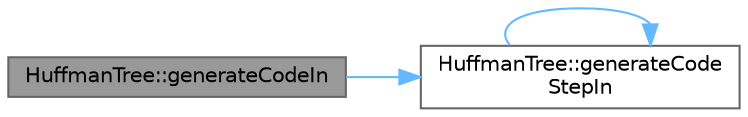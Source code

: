 digraph "HuffmanTree::generateCodeIn"
{
 // LATEX_PDF_SIZE
  bgcolor="transparent";
  edge [fontname=Helvetica,fontsize=10,labelfontname=Helvetica,labelfontsize=10];
  node [fontname=Helvetica,fontsize=10,shape=box,height=0.2,width=0.4];
  rankdir="LR";
  Node1 [id="Node000001",label="HuffmanTree::generateCodeIn",height=0.2,width=0.4,color="gray40", fillcolor="grey60", style="filled", fontcolor="black",tooltip=" "];
  Node1 -> Node2 [id="edge1_Node000001_Node000002",color="steelblue1",style="solid",tooltip=" "];
  Node2 [id="Node000002",label="HuffmanTree::generateCode\lStepIn",height=0.2,width=0.4,color="grey40", fillcolor="white", style="filled",URL="$class_huffman_tree.html#a07a4f3b4d76dac218262b0db2b53d32e",tooltip=" "];
  Node2 -> Node2 [id="edge2_Node000002_Node000002",color="steelblue1",style="solid",tooltip=" "];
}
